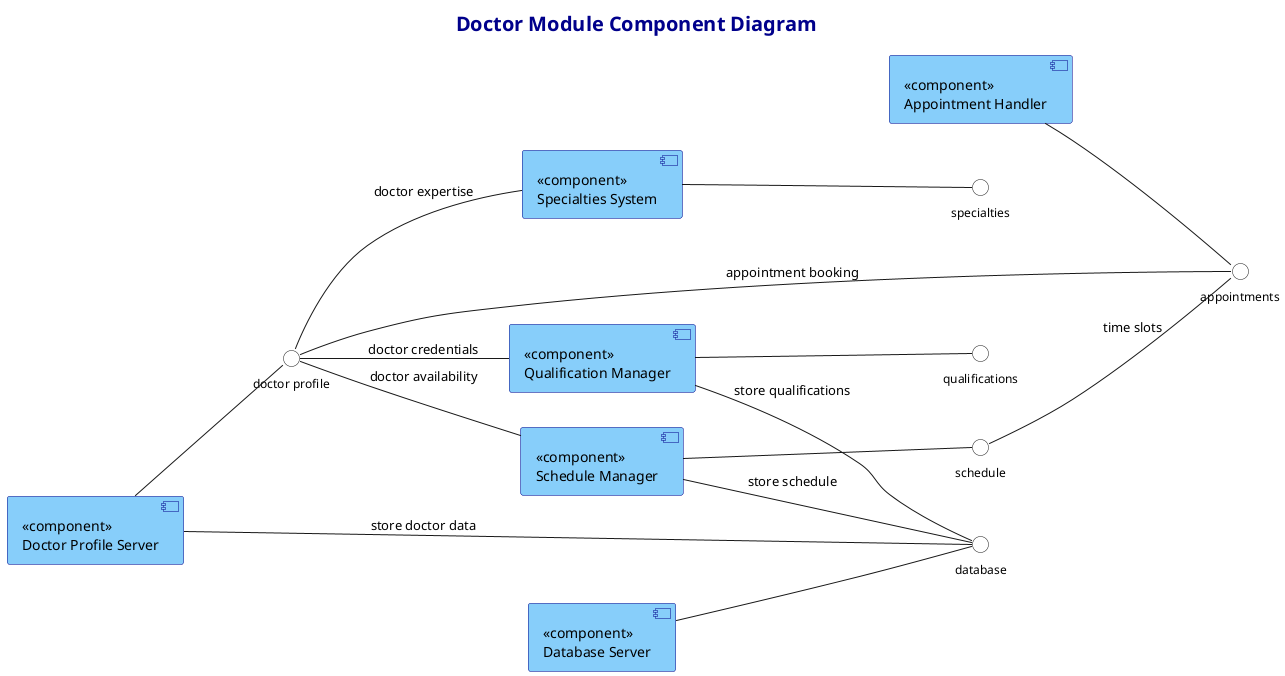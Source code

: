 @startuml "Doctor Module Component Diagram"

' Set title and description
title Doctor Module Component Diagram

' Use UML component notation style
skinparam componentStyle uml2

' Background and colors - using a light blue color scheme
skinparam {
  BackgroundColor white
  ComponentBackgroundColor LightSkyBlue
  ComponentBorderColor DarkBlue
  InterfaceBackgroundColor white

  TitleFontSize 20
  TitleFontColor DarkBlue

  ' Font sizes
  ComponentFontSize 14
  InterfaceFontSize 12
}

' Simple left to right layout like the Auth diagram
left to right direction

' Main doctor server component (central)
[<<component>>\nDoctor Profile Server] as DoctorServer

' Connected components
[<<component>>\nSchedule Manager] as ScheduleManager
[<<component>>\nQualification Manager] as QualificationManager
[<<component>>\nSpecialties System] as SpecialtiesManager
[<<component>>\nAppointment Handler] as AppointmentHandler
[<<component>>\nDatabase Server] as DatabaseServer

' Simple interfaces (ball and socket notation)
() "doctor profile" as ProfileInterface
() "schedule" as ScheduleInterface
() "qualifications" as QualificationInterface
() "specialties" as SpecialtiesInterface
() "appointments" as AppointmentInterface
() "database" as DatabaseInterface

' Connect components to interfaces
DoctorServer -- ProfileInterface
ScheduleManager -- ScheduleInterface
QualificationManager -- QualificationInterface
SpecialtiesManager -- SpecialtiesInterface
AppointmentHandler -- AppointmentInterface
DatabaseServer -- DatabaseInterface

' Connect interfaces to components that use them
ProfileInterface -- ScheduleManager : doctor availability
ProfileInterface -- QualificationManager : doctor credentials
ProfileInterface -- SpecialtiesManager : doctor expertise
ProfileInterface -- AppointmentInterface : appointment booking
ScheduleInterface -- AppointmentInterface : time slots
DoctorServer -- DatabaseInterface : store doctor data
ScheduleManager -- DatabaseInterface : store schedule
QualificationManager -- DatabaseInterface : store qualifications

@enduml
